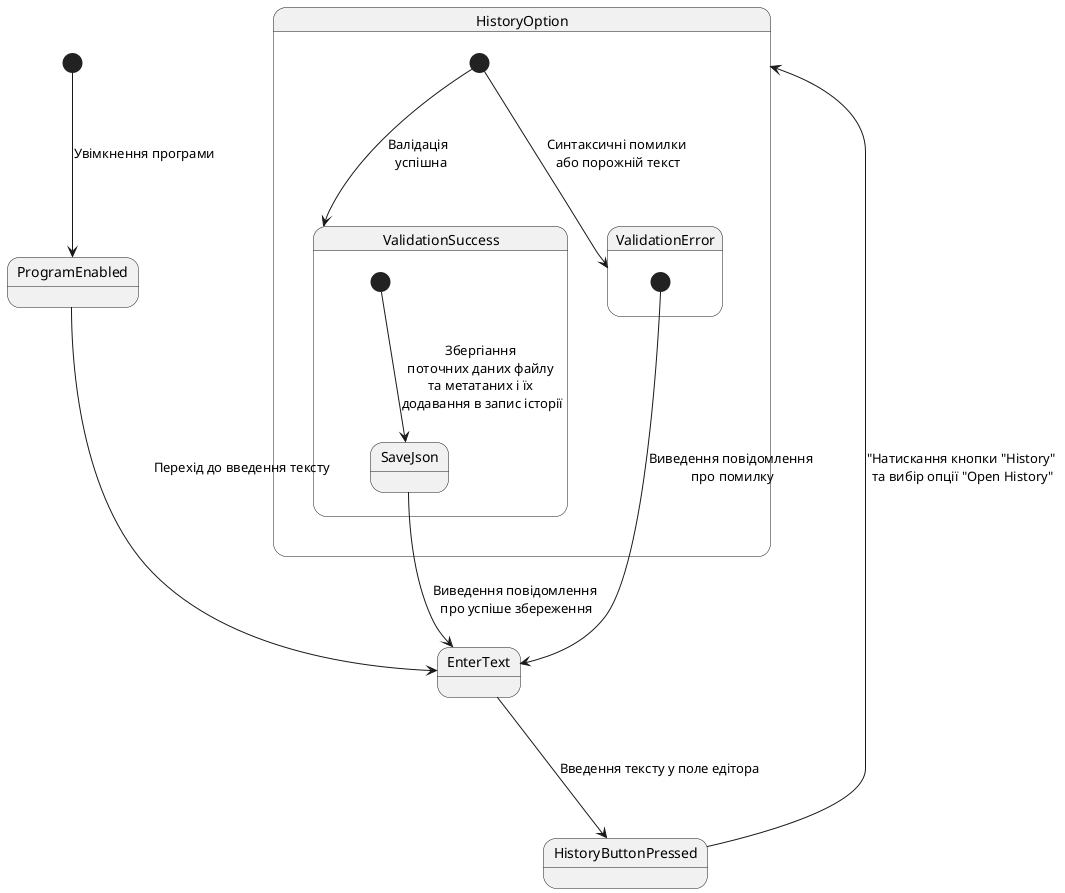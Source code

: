 @startuml

[*] ---> ProgramEnabled: Увімкнення програми
 ProgramEnabled ---> EnterText: Перехід до введення тексту


  EnterText ---> HistoryButtonPressed: Введення тексту у поле едітора

  HistoryButtonPressed --> HistoryOption: "Натискання кнопки "History" \nта вибір опції "Open History"

state HistoryOption {
  [*] ---> ValidationError: Синтаксичні помилки \nабо порожній текст
  [*] ---> ValidationSuccess: Валідація \n успішна
}

state ValidationError {
  [*] ---> EnterText: Виведення повідомлення \nпро помилку
}

state ValidationSuccess {
  [*] --> SaveJson: Збергіання \nпоточних даних файлу \nта метатаних і їх \nдодавання в запис історії
  SaveJson --> EnterText: Виведення повідомлення \nпро успіше збереження
}

@enduml
